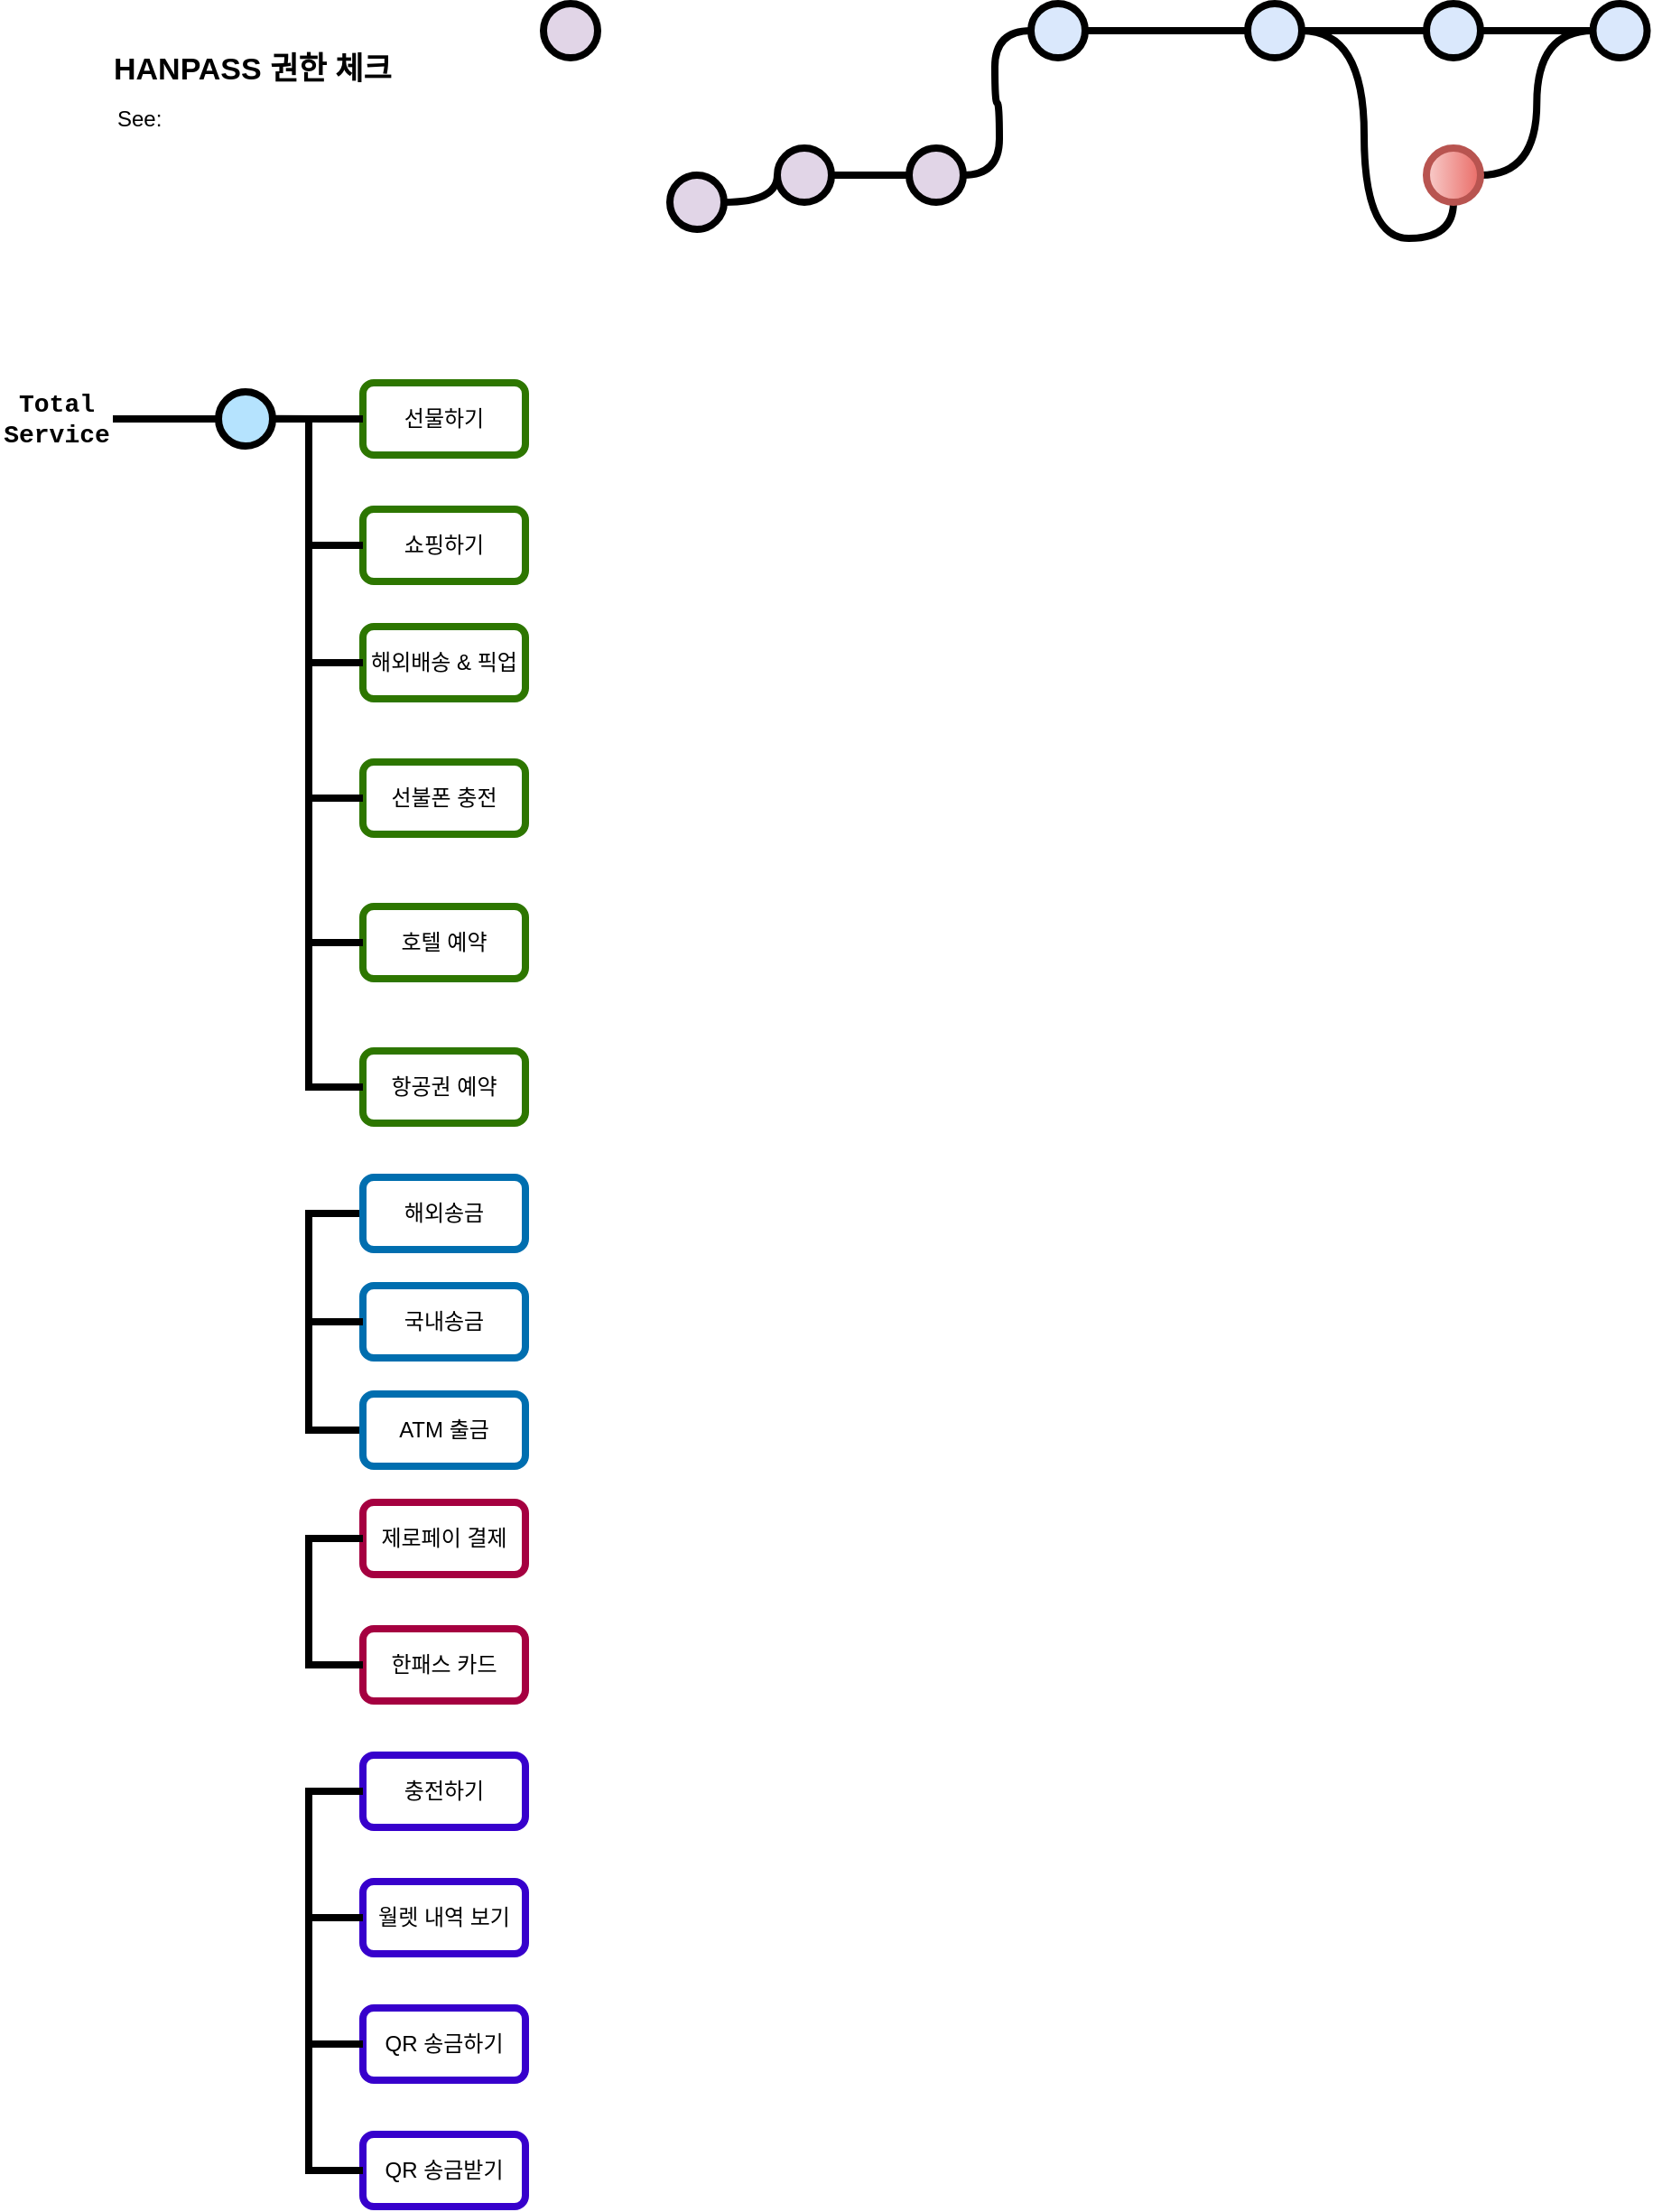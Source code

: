 <mxfile version="20.2.3" type="github">
  <diagram id="yPxyJZ8AM_hMuL3Unpa9" name="simple gitflow">
    <mxGraphModel dx="1050" dy="619" grid="1" gridSize="10" guides="1" tooltips="1" connect="1" arrows="1" fold="1" page="1" pageScale="1" pageWidth="1100" pageHeight="850" math="0" shadow="0">
      <root>
        <mxCell id="0" />
        <mxCell id="1" parent="0" />
        <UserObject label="HANPASS 권한 체크&lt;br&gt;" link="https://nvie.com/posts/a-successful-git-branching-model/" id="9hBKPDzoitwpIBdzFDQ7-6">
          <mxCell style="text;whiteSpace=wrap;html=1;fontStyle=1;fontSize=17;" parent="1" vertex="1">
            <mxGeometry x="90" y="60" width="542.25" height="30" as="geometry" />
          </mxCell>
        </UserObject>
        <UserObject label="See:" link="https://nvie.com/posts/a-successful-git-branching-model/" id="9hBKPDzoitwpIBdzFDQ7-10">
          <mxCell style="text;whiteSpace=wrap;html=1;" parent="1" vertex="1">
            <mxGeometry x="91.5" y="90" width="32.75" height="20" as="geometry" />
          </mxCell>
        </UserObject>
        <mxCell id="9hBKPDzoitwpIBdzFDQ7-25" value="" style="verticalLabelPosition=bottom;verticalAlign=top;html=1;strokeWidth=4;shape=mxgraph.flowchart.on-page_reference;plain-blue;gradientColor=none;fillColor=#B5E3Fe;strokeColor=#000000;" parent="1" vertex="1">
          <mxGeometry x="150" y="255" width="30" height="30" as="geometry" />
        </mxCell>
        <mxCell id="9hBKPDzoitwpIBdzFDQ7-41" value="" style="edgeStyle=orthogonalEdgeStyle;curved=1;rounded=0;orthogonalLoop=1;jettySize=auto;html=1;endArrow=none;endFill=0;strokeWidth=4;fontFamily=Courier New;fontSize=16;" parent="1" source="9hBKPDzoitwpIBdzFDQ7-26" target="9hBKPDzoitwpIBdzFDQ7-40" edge="1">
          <mxGeometry relative="1" as="geometry">
            <Array as="points">
              <mxPoint x="690" y="55" />
              <mxPoint x="690" y="55" />
            </Array>
          </mxGeometry>
        </mxCell>
        <mxCell id="9hBKPDzoitwpIBdzFDQ7-26" value="" style="verticalLabelPosition=bottom;verticalAlign=top;html=1;strokeWidth=4;shape=mxgraph.flowchart.on-page_reference;plain-blue;gradientColor=none;strokeColor=#000000;" parent="1" vertex="1">
          <mxGeometry x="600" y="40" width="30" height="30" as="geometry" />
        </mxCell>
        <mxCell id="9hBKPDzoitwpIBdzFDQ7-43" value="" style="edgeStyle=orthogonalEdgeStyle;curved=1;rounded=0;orthogonalLoop=1;jettySize=auto;html=1;endArrow=none;endFill=0;strokeWidth=4;fontFamily=Courier New;fontSize=16;" parent="1" source="9hBKPDzoitwpIBdzFDQ7-40" target="9hBKPDzoitwpIBdzFDQ7-42" edge="1">
          <mxGeometry relative="1" as="geometry" />
        </mxCell>
        <mxCell id="9hBKPDzoitwpIBdzFDQ7-52" value="" style="edgeStyle=orthogonalEdgeStyle;curved=1;rounded=0;orthogonalLoop=1;jettySize=auto;html=1;endArrow=none;endFill=0;strokeWidth=4;fontFamily=Courier New;fontSize=16;entryX=0;entryY=0.5;entryDx=0;entryDy=0;entryPerimeter=0;" parent="1" source="9hBKPDzoitwpIBdzFDQ7-40" target="9hBKPDzoitwpIBdzFDQ7-50" edge="1">
          <mxGeometry relative="1" as="geometry">
            <mxPoint x="729.5" y="150" as="targetPoint" />
          </mxGeometry>
        </mxCell>
        <mxCell id="9hBKPDzoitwpIBdzFDQ7-40" value="" style="verticalLabelPosition=bottom;verticalAlign=top;html=1;strokeWidth=4;shape=mxgraph.flowchart.on-page_reference;plain-blue;gradientColor=none;strokeColor=#000000;" parent="1" vertex="1">
          <mxGeometry x="720" y="40" width="30" height="30" as="geometry" />
        </mxCell>
        <mxCell id="9hBKPDzoitwpIBdzFDQ7-56" value="" style="edgeStyle=orthogonalEdgeStyle;curved=1;rounded=0;orthogonalLoop=1;jettySize=auto;html=1;endArrow=none;endFill=0;strokeWidth=4;fontFamily=Courier New;fontSize=16;" parent="1" source="9hBKPDzoitwpIBdzFDQ7-42" target="9hBKPDzoitwpIBdzFDQ7-55" edge="1">
          <mxGeometry relative="1" as="geometry" />
        </mxCell>
        <mxCell id="9hBKPDzoitwpIBdzFDQ7-42" value="" style="verticalLabelPosition=bottom;verticalAlign=top;html=1;strokeWidth=4;shape=mxgraph.flowchart.on-page_reference;plain-blue;gradientColor=none;strokeColor=#000000;" parent="1" vertex="1">
          <mxGeometry x="819" y="40" width="30" height="30" as="geometry" />
        </mxCell>
        <mxCell id="9hBKPDzoitwpIBdzFDQ7-55" value="" style="verticalLabelPosition=bottom;verticalAlign=top;html=1;strokeWidth=4;shape=mxgraph.flowchart.on-page_reference;plain-blue;gradientColor=none;strokeColor=#000000;" parent="1" vertex="1">
          <mxGeometry x="911.25" y="40" width="30" height="30" as="geometry" />
        </mxCell>
        <mxCell id="9hBKPDzoitwpIBdzFDQ7-27" value="" style="edgeStyle=orthogonalEdgeStyle;rounded=0;html=1;jettySize=auto;orthogonalLoop=1;strokeWidth=4;endArrow=none;endFill=0;entryX=1;entryY=0.5;entryDx=0;entryDy=0;exitX=0;exitY=0.5;exitDx=0;exitDy=0;exitPerimeter=0;" parent="1" target="9hBKPDzoitwpIBdzFDQ7-28" edge="1" source="9hBKPDzoitwpIBdzFDQ7-25">
          <mxGeometry x="204.5" y="270" as="geometry">
            <mxPoint x="150" y="270" as="sourcePoint" />
            <mxPoint x="160" y="270" as="targetPoint" />
            <Array as="points">
              <mxPoint x="150" y="270" />
            </Array>
          </mxGeometry>
        </mxCell>
        <mxCell id="9hBKPDzoitwpIBdzFDQ7-28" value="Total&lt;br&gt;Service" style="text;html=1;strokeColor=none;fillColor=none;align=center;verticalAlign=middle;whiteSpace=wrap;overflow=hidden;fontSize=14;fontStyle=1;fontFamily=Courier New;" parent="1" vertex="1">
          <mxGeometry x="29" y="250" width="62.5" height="40" as="geometry" />
        </mxCell>
        <mxCell id="9hBKPDzoitwpIBdzFDQ7-29" style="edgeStyle=orthogonalEdgeStyle;curved=1;rounded=0;html=1;exitX=1;exitY=0.5;exitPerimeter=0;entryX=0;entryY=0.5;entryPerimeter=0;endArrow=none;endFill=0;jettySize=auto;orthogonalLoop=1;strokeWidth=4;fontSize=15;" parent="1" source="9hBKPDzoitwpIBdzFDQ7-30" target="9hBKPDzoitwpIBdzFDQ7-32" edge="1">
          <mxGeometry relative="1" as="geometry" />
        </mxCell>
        <mxCell id="9hBKPDzoitwpIBdzFDQ7-30" value="" style="verticalLabelPosition=bottom;verticalAlign=top;html=1;strokeWidth=4;shape=mxgraph.flowchart.on-page_reference;plain-purple;gradientColor=none;strokeColor=#000000;" parent="1" vertex="1">
          <mxGeometry x="400" y="135" width="30" height="30" as="geometry" />
        </mxCell>
        <mxCell id="9hBKPDzoitwpIBdzFDQ7-31" style="edgeStyle=orthogonalEdgeStyle;curved=1;rounded=0;html=1;exitX=1;exitY=0.5;exitPerimeter=0;entryX=0;entryY=0.5;entryPerimeter=0;endArrow=none;endFill=0;jettySize=auto;orthogonalLoop=1;strokeWidth=4;fontSize=15;" parent="1" source="9hBKPDzoitwpIBdzFDQ7-32" target="9hBKPDzoitwpIBdzFDQ7-34" edge="1">
          <mxGeometry relative="1" as="geometry" />
        </mxCell>
        <mxCell id="9hBKPDzoitwpIBdzFDQ7-32" value="" style="verticalLabelPosition=bottom;verticalAlign=top;html=1;strokeWidth=4;shape=mxgraph.flowchart.on-page_reference;plain-purple;gradientColor=none;strokeColor=#000000;" parent="1" vertex="1">
          <mxGeometry x="459.5" y="120" width="30" height="30" as="geometry" />
        </mxCell>
        <mxCell id="9hBKPDzoitwpIBdzFDQ7-33" style="edgeStyle=orthogonalEdgeStyle;curved=1;rounded=0;html=1;exitX=1;exitY=0.5;exitPerimeter=0;entryX=0;entryY=0.5;entryPerimeter=0;endArrow=none;endFill=0;jettySize=auto;orthogonalLoop=1;strokeWidth=4;fontSize=15;" parent="1" source="9hBKPDzoitwpIBdzFDQ7-34" target="9hBKPDzoitwpIBdzFDQ7-26" edge="1">
          <mxGeometry relative="1" as="geometry" />
        </mxCell>
        <mxCell id="9hBKPDzoitwpIBdzFDQ7-34" value="" style="verticalLabelPosition=bottom;verticalAlign=top;html=1;strokeWidth=4;shape=mxgraph.flowchart.on-page_reference;plain-purple;gradientColor=none;strokeColor=#000000;" parent="1" vertex="1">
          <mxGeometry x="532.5" y="120" width="30" height="30" as="geometry" />
        </mxCell>
        <mxCell id="9hBKPDzoitwpIBdzFDQ7-54" value="" style="edgeStyle=orthogonalEdgeStyle;curved=1;rounded=0;orthogonalLoop=1;jettySize=auto;html=1;endArrow=none;endFill=0;strokeWidth=4;fontFamily=Courier New;fontSize=16;entryX=0;entryY=0.5;entryDx=0;entryDy=0;entryPerimeter=0;" parent="1" source="9hBKPDzoitwpIBdzFDQ7-50" target="9hBKPDzoitwpIBdzFDQ7-55" edge="1">
          <mxGeometry relative="1" as="geometry">
            <mxPoint x="942.25" y="135" as="targetPoint" />
          </mxGeometry>
        </mxCell>
        <mxCell id="9hBKPDzoitwpIBdzFDQ7-50" value="" style="verticalLabelPosition=bottom;verticalAlign=top;html=1;strokeWidth=4;shape=mxgraph.flowchart.on-page_reference;plain-blue;gradientColor=#EA6B66;strokeColor=#B85450;fillColor=#F8CECC;direction=north;" parent="1" vertex="1">
          <mxGeometry x="819" y="120" width="30" height="30" as="geometry" />
        </mxCell>
        <mxCell id="ZWDIc0FmqlrQE_8LziBr-5" value="" style="verticalLabelPosition=bottom;verticalAlign=top;html=1;strokeWidth=4;shape=mxgraph.flowchart.on-page_reference;plain-purple;gradientColor=none;strokeColor=#000000;" vertex="1" parent="1">
          <mxGeometry x="330" y="40" width="30" height="30" as="geometry" />
        </mxCell>
        <mxCell id="ZWDIc0FmqlrQE_8LziBr-7" value="&lt;font color=&quot;#000000&quot;&gt;선물하기&lt;/font&gt;" style="rounded=1;whiteSpace=wrap;html=1;fillColor=#FFFFFF;strokeColor=#2D7600;fillStyle=auto;fontColor=#ffffff;strokeWidth=4;" vertex="1" parent="1">
          <mxGeometry x="230" y="250" width="90" height="40" as="geometry" />
        </mxCell>
        <mxCell id="ZWDIc0FmqlrQE_8LziBr-26" value="" style="edgeStyle=orthogonalEdgeStyle;rounded=0;html=1;jettySize=auto;orthogonalLoop=1;strokeWidth=4;endArrow=none;endFill=0;entryX=1;entryY=0.5;entryDx=0;entryDy=0;exitX=0;exitY=0.5;exitDx=0;exitDy=0;" edge="1" parent="1" source="ZWDIc0FmqlrQE_8LziBr-7">
          <mxGeometry x="293" y="269.88" as="geometry">
            <mxPoint x="238.5" y="269.88" as="sourcePoint" />
            <mxPoint x="180" y="269.88" as="targetPoint" />
            <Array as="points">
              <mxPoint x="209" y="270" />
            </Array>
          </mxGeometry>
        </mxCell>
        <mxCell id="ZWDIc0FmqlrQE_8LziBr-27" value="&lt;font color=&quot;#000000&quot;&gt;쇼핑하기&lt;br&gt;&lt;/font&gt;" style="rounded=1;whiteSpace=wrap;html=1;fillColor=#FFFFFF;strokeColor=#2D7600;fillStyle=auto;fontColor=#ffffff;strokeWidth=4;" vertex="1" parent="1">
          <mxGeometry x="230" y="320" width="90" height="40" as="geometry" />
        </mxCell>
        <mxCell id="ZWDIc0FmqlrQE_8LziBr-28" value="&lt;font color=&quot;#000000&quot;&gt;해외배송 &amp;amp; 픽업&lt;br&gt;&lt;/font&gt;" style="rounded=1;whiteSpace=wrap;html=1;fillColor=#FFFFFF;strokeColor=#2D7600;fillStyle=auto;fontColor=#ffffff;strokeWidth=4;" vertex="1" parent="1">
          <mxGeometry x="230" y="385" width="90" height="40" as="geometry" />
        </mxCell>
        <mxCell id="ZWDIc0FmqlrQE_8LziBr-29" value="" style="edgeStyle=orthogonalEdgeStyle;rounded=0;html=1;jettySize=auto;orthogonalLoop=1;strokeWidth=4;endArrow=none;endFill=0;exitX=0;exitY=0.5;exitDx=0;exitDy=0;" edge="1" parent="1" source="ZWDIc0FmqlrQE_8LziBr-27">
          <mxGeometry x="303" y="279.88" as="geometry">
            <mxPoint x="240" y="280" as="sourcePoint" />
            <mxPoint x="180" y="270" as="targetPoint" />
            <Array as="points">
              <mxPoint x="200" y="340" />
              <mxPoint x="200" y="270" />
            </Array>
          </mxGeometry>
        </mxCell>
        <mxCell id="ZWDIc0FmqlrQE_8LziBr-30" value="" style="edgeStyle=orthogonalEdgeStyle;rounded=0;html=1;jettySize=auto;orthogonalLoop=1;strokeWidth=4;endArrow=none;endFill=0;exitX=0;exitY=0.5;exitDx=0;exitDy=0;entryX=1;entryY=0.5;entryDx=0;entryDy=0;entryPerimeter=0;" edge="1" parent="1" source="ZWDIc0FmqlrQE_8LziBr-28" target="9hBKPDzoitwpIBdzFDQ7-25">
          <mxGeometry x="313" y="289.88" as="geometry">
            <mxPoint x="240" y="370" as="sourcePoint" />
            <mxPoint x="190" y="280" as="targetPoint" />
            <Array as="points">
              <mxPoint x="200" y="405" />
              <mxPoint x="200" y="270" />
            </Array>
          </mxGeometry>
        </mxCell>
        <mxCell id="ZWDIc0FmqlrQE_8LziBr-31" value="&lt;font color=&quot;#000000&quot;&gt;선불폰 충전&lt;br&gt;&lt;/font&gt;" style="rounded=1;whiteSpace=wrap;html=1;fillColor=#FFFFFF;strokeColor=#2D7600;fillStyle=auto;fontColor=#ffffff;strokeWidth=4;" vertex="1" parent="1">
          <mxGeometry x="230" y="460" width="90" height="40" as="geometry" />
        </mxCell>
        <mxCell id="ZWDIc0FmqlrQE_8LziBr-32" value="&lt;font color=&quot;#000000&quot;&gt;호텔 예약&lt;br&gt;&lt;/font&gt;" style="rounded=1;whiteSpace=wrap;html=1;fillColor=#FFFFFF;strokeColor=#2D7600;fillStyle=auto;fontColor=#ffffff;strokeWidth=4;" vertex="1" parent="1">
          <mxGeometry x="230" y="540" width="90" height="40" as="geometry" />
        </mxCell>
        <mxCell id="ZWDIc0FmqlrQE_8LziBr-33" value="&lt;font color=&quot;#000000&quot;&gt;항공권 예약&lt;br&gt;&lt;/font&gt;" style="rounded=1;whiteSpace=wrap;html=1;fillColor=#FFFFFF;strokeColor=#2D7600;fillStyle=auto;fontColor=#ffffff;strokeWidth=4;" vertex="1" parent="1">
          <mxGeometry x="230" y="620" width="90" height="40" as="geometry" />
        </mxCell>
        <mxCell id="ZWDIc0FmqlrQE_8LziBr-34" value="" style="edgeStyle=orthogonalEdgeStyle;rounded=0;html=1;jettySize=auto;orthogonalLoop=1;strokeWidth=4;endArrow=none;endFill=0;exitX=0;exitY=0.5;exitDx=0;exitDy=0;entryX=0;entryY=0.5;entryDx=0;entryDy=0;" edge="1" parent="1" source="ZWDIc0FmqlrQE_8LziBr-41" target="ZWDIc0FmqlrQE_8LziBr-38">
          <mxGeometry x="313" y="709.88" as="geometry">
            <mxPoint x="230" y="825" as="sourcePoint" />
            <mxPoint x="180" y="690" as="targetPoint" />
            <Array as="points">
              <mxPoint x="200" y="830" />
              <mxPoint x="200" y="710" />
            </Array>
          </mxGeometry>
        </mxCell>
        <mxCell id="ZWDIc0FmqlrQE_8LziBr-35" value="" style="edgeStyle=orthogonalEdgeStyle;rounded=0;html=1;jettySize=auto;orthogonalLoop=1;strokeWidth=4;endArrow=none;endFill=0;exitX=0;exitY=0.5;exitDx=0;exitDy=0;entryX=1;entryY=0.5;entryDx=0;entryDy=0;entryPerimeter=0;" edge="1" parent="1" source="ZWDIc0FmqlrQE_8LziBr-33" target="9hBKPDzoitwpIBdzFDQ7-25">
          <mxGeometry x="263" y="519.88" as="geometry">
            <mxPoint x="180" y="635" as="sourcePoint" />
            <mxPoint x="130" y="500" as="targetPoint" />
            <Array as="points">
              <mxPoint x="200" y="640" />
              <mxPoint x="200" y="270" />
            </Array>
          </mxGeometry>
        </mxCell>
        <mxCell id="ZWDIc0FmqlrQE_8LziBr-36" value="" style="edgeStyle=orthogonalEdgeStyle;rounded=0;html=1;jettySize=auto;orthogonalLoop=1;strokeWidth=4;endArrow=none;endFill=0;exitX=0;exitY=0.5;exitDx=0;exitDy=0;" edge="1" parent="1" source="ZWDIc0FmqlrQE_8LziBr-32">
          <mxGeometry x="224.5" y="432.38" as="geometry">
            <mxPoint x="141.5" y="547.5" as="sourcePoint" />
            <mxPoint x="180" y="270" as="targetPoint" />
            <Array as="points">
              <mxPoint x="200" y="560" />
              <mxPoint x="200" y="270" />
            </Array>
          </mxGeometry>
        </mxCell>
        <mxCell id="ZWDIc0FmqlrQE_8LziBr-37" value="" style="edgeStyle=orthogonalEdgeStyle;rounded=0;html=1;jettySize=auto;orthogonalLoop=1;strokeWidth=4;endArrow=none;endFill=0;exitX=0;exitY=0.5;exitDx=0;exitDy=0;entryX=1;entryY=0.5;entryDx=0;entryDy=0;entryPerimeter=0;" edge="1" parent="1" source="ZWDIc0FmqlrQE_8LziBr-31" target="9hBKPDzoitwpIBdzFDQ7-25">
          <mxGeometry x="263" y="409.88" as="geometry">
            <mxPoint x="180" y="525" as="sourcePoint" />
            <mxPoint x="130" y="390" as="targetPoint" />
            <Array as="points">
              <mxPoint x="200" y="480" />
              <mxPoint x="200" y="270" />
            </Array>
          </mxGeometry>
        </mxCell>
        <mxCell id="ZWDIc0FmqlrQE_8LziBr-38" value="&lt;font color=&quot;#000000&quot;&gt;해외송금&lt;br&gt;&lt;/font&gt;" style="rounded=1;whiteSpace=wrap;html=1;fillColor=#FFFFFF;strokeColor=#006EAF;fillStyle=auto;fontColor=#ffffff;strokeWidth=4;" vertex="1" parent="1">
          <mxGeometry x="230" y="690" width="90" height="40" as="geometry" />
        </mxCell>
        <mxCell id="ZWDIc0FmqlrQE_8LziBr-40" value="&lt;font color=&quot;#000000&quot;&gt;국내송금&lt;br&gt;&lt;/font&gt;" style="rounded=1;whiteSpace=wrap;html=1;fillColor=#FFFFFF;strokeColor=#006EAF;fillStyle=auto;fontColor=#ffffff;strokeWidth=4;" vertex="1" parent="1">
          <mxGeometry x="230" y="750" width="90" height="40" as="geometry" />
        </mxCell>
        <mxCell id="ZWDIc0FmqlrQE_8LziBr-41" value="&lt;font color=&quot;#000000&quot;&gt;ATM 출금&lt;br&gt;&lt;/font&gt;" style="rounded=1;whiteSpace=wrap;html=1;fillColor=#FFFFFF;strokeColor=#006EAF;fillStyle=auto;fontColor=#ffffff;strokeWidth=4;" vertex="1" parent="1">
          <mxGeometry x="230" y="810" width="90" height="40" as="geometry" />
        </mxCell>
        <mxCell id="ZWDIc0FmqlrQE_8LziBr-42" value="&lt;font color=&quot;#000000&quot;&gt;제로페이 결제&lt;br&gt;&lt;/font&gt;" style="rounded=1;whiteSpace=wrap;html=1;fillColor=none;strokeColor=#A50040;fillStyle=auto;fontColor=#ffffff;strokeWidth=4;" vertex="1" parent="1">
          <mxGeometry x="230" y="870" width="90" height="40" as="geometry" />
        </mxCell>
        <mxCell id="ZWDIc0FmqlrQE_8LziBr-43" value="&lt;font color=&quot;#000000&quot;&gt;한패스 카드&lt;br&gt;&lt;/font&gt;" style="rounded=1;whiteSpace=wrap;html=1;fillColor=none;strokeColor=#A50040;fillStyle=auto;fontColor=#ffffff;strokeWidth=4;" vertex="1" parent="1">
          <mxGeometry x="230" y="940" width="90" height="40" as="geometry" />
        </mxCell>
        <mxCell id="ZWDIc0FmqlrQE_8LziBr-44" value="&lt;font color=&quot;#000000&quot;&gt;충전하기&lt;br&gt;&lt;/font&gt;" style="rounded=1;whiteSpace=wrap;html=1;fillColor=none;strokeColor=#3700CC;fillStyle=auto;fontColor=#ffffff;strokeWidth=4;" vertex="1" parent="1">
          <mxGeometry x="230" y="1010" width="90" height="40" as="geometry" />
        </mxCell>
        <mxCell id="ZWDIc0FmqlrQE_8LziBr-47" value="" style="edgeStyle=orthogonalEdgeStyle;rounded=0;html=1;jettySize=auto;orthogonalLoop=1;strokeWidth=4;endArrow=none;endFill=0;entryX=0;entryY=0.5;entryDx=0;entryDy=0;exitX=0;exitY=0.5;exitDx=0;exitDy=0;" edge="1" parent="1" source="ZWDIc0FmqlrQE_8LziBr-43" target="ZWDIc0FmqlrQE_8LziBr-42">
          <mxGeometry x="237.2" y="909.88" as="geometry">
            <mxPoint x="159.95" y="1030" as="sourcePoint" />
            <mxPoint x="154.2" y="910" as="targetPoint" />
            <Array as="points">
              <mxPoint x="200" y="960" />
              <mxPoint x="200" y="890" />
            </Array>
          </mxGeometry>
        </mxCell>
        <mxCell id="ZWDIc0FmqlrQE_8LziBr-48" value="" style="edgeStyle=orthogonalEdgeStyle;rounded=0;html=1;jettySize=auto;orthogonalLoop=1;strokeWidth=4;endArrow=none;endFill=0;exitX=0;exitY=0.5;exitDx=0;exitDy=0;" edge="1" parent="1" source="ZWDIc0FmqlrQE_8LziBr-40">
          <mxGeometry x="260.1" y="719.88" as="geometry">
            <mxPoint x="182.85" y="840" as="sourcePoint" />
            <mxPoint x="200" y="770" as="targetPoint" />
            <Array as="points">
              <mxPoint x="200" y="770" />
            </Array>
          </mxGeometry>
        </mxCell>
        <mxCell id="ZWDIc0FmqlrQE_8LziBr-49" value="&lt;font color=&quot;#000000&quot;&gt;월렛 내역 보기&lt;br&gt;&lt;/font&gt;" style="rounded=1;whiteSpace=wrap;html=1;fillColor=none;strokeColor=#3700CC;fillStyle=auto;fontColor=#ffffff;strokeWidth=4;" vertex="1" parent="1">
          <mxGeometry x="230" y="1080" width="90" height="40" as="geometry" />
        </mxCell>
        <mxCell id="ZWDIc0FmqlrQE_8LziBr-50" value="&lt;font color=&quot;#000000&quot;&gt;QR 송금하기&lt;br&gt;&lt;/font&gt;" style="rounded=1;whiteSpace=wrap;html=1;fillColor=none;strokeColor=#3700CC;fillStyle=auto;fontColor=#ffffff;strokeWidth=4;" vertex="1" parent="1">
          <mxGeometry x="230" y="1150" width="90" height="40" as="geometry" />
        </mxCell>
        <mxCell id="ZWDIc0FmqlrQE_8LziBr-51" value="&lt;font color=&quot;#000000&quot;&gt;QR 송금받기&lt;br&gt;&lt;/font&gt;" style="rounded=1;whiteSpace=wrap;html=1;fillColor=none;strokeColor=#3700CC;fillStyle=auto;fontColor=#ffffff;strokeWidth=4;" vertex="1" parent="1">
          <mxGeometry x="230" y="1220" width="90" height="40" as="geometry" />
        </mxCell>
        <mxCell id="ZWDIc0FmqlrQE_8LziBr-52" value="" style="edgeStyle=orthogonalEdgeStyle;rounded=0;html=1;jettySize=auto;orthogonalLoop=1;strokeWidth=4;endArrow=none;endFill=0;entryX=0;entryY=0.5;entryDx=0;entryDy=0;exitX=0;exitY=0.5;exitDx=0;exitDy=0;" edge="1" parent="1" source="ZWDIc0FmqlrQE_8LziBr-51" target="ZWDIc0FmqlrQE_8LziBr-44">
          <mxGeometry x="282.95" y="1029.88" as="geometry">
            <mxPoint x="205.7" y="1150" as="sourcePoint" />
            <mxPoint x="199.95" y="1030" as="targetPoint" />
            <Array as="points">
              <mxPoint x="200" y="1240" />
              <mxPoint x="200" y="1030" />
            </Array>
          </mxGeometry>
        </mxCell>
        <mxCell id="ZWDIc0FmqlrQE_8LziBr-53" value="" style="edgeStyle=orthogonalEdgeStyle;rounded=0;html=1;jettySize=auto;orthogonalLoop=1;strokeWidth=4;endArrow=none;endFill=0;entryX=0;entryY=0.5;entryDx=0;entryDy=0;exitX=0;exitY=0.5;exitDx=0;exitDy=0;" edge="1" parent="1" source="ZWDIc0FmqlrQE_8LziBr-50" target="ZWDIc0FmqlrQE_8LziBr-49">
          <mxGeometry x="237.2" y="1089.88" as="geometry">
            <mxPoint x="159.95" y="1210" as="sourcePoint" />
            <mxPoint x="154.2" y="1090" as="targetPoint" />
            <Array as="points">
              <mxPoint x="200" y="1170" />
              <mxPoint x="200" y="1100" />
            </Array>
          </mxGeometry>
        </mxCell>
      </root>
    </mxGraphModel>
  </diagram>
</mxfile>
